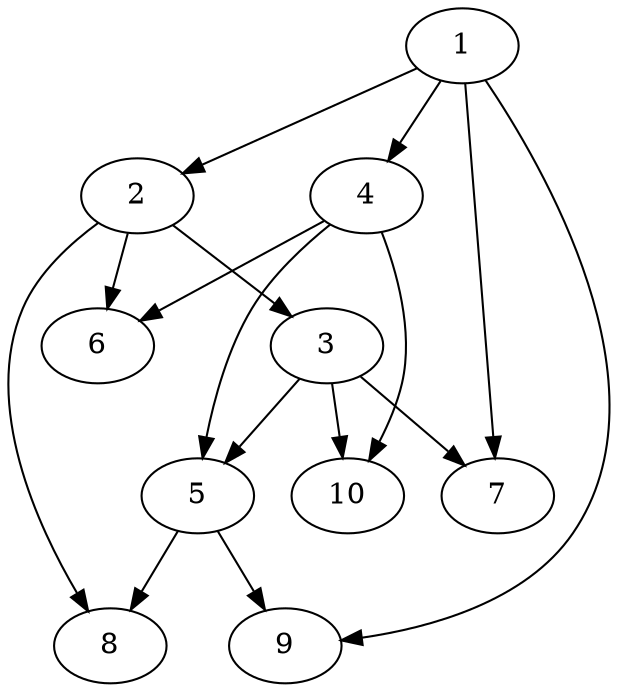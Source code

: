 digraph G {
1 [label="1"];
2 [label="2"];
3 [label="3"];
4 [label="4"];
5 [label="5"];
6 [label="6"];
7 [label="7"];
8 [label="8"];
9 [label="9"];
10 [label="10"];
1 -> 2;
1 -> 4;
1 -> 7;
1 -> 9;
2 -> 3;
2 -> 6;
2 -> 8;
3 -> 5;
3 -> 7;
3 -> 10;
4 -> 5;
4 -> 6;
4 -> 10;
5 -> 8;
5 -> 9;
}
